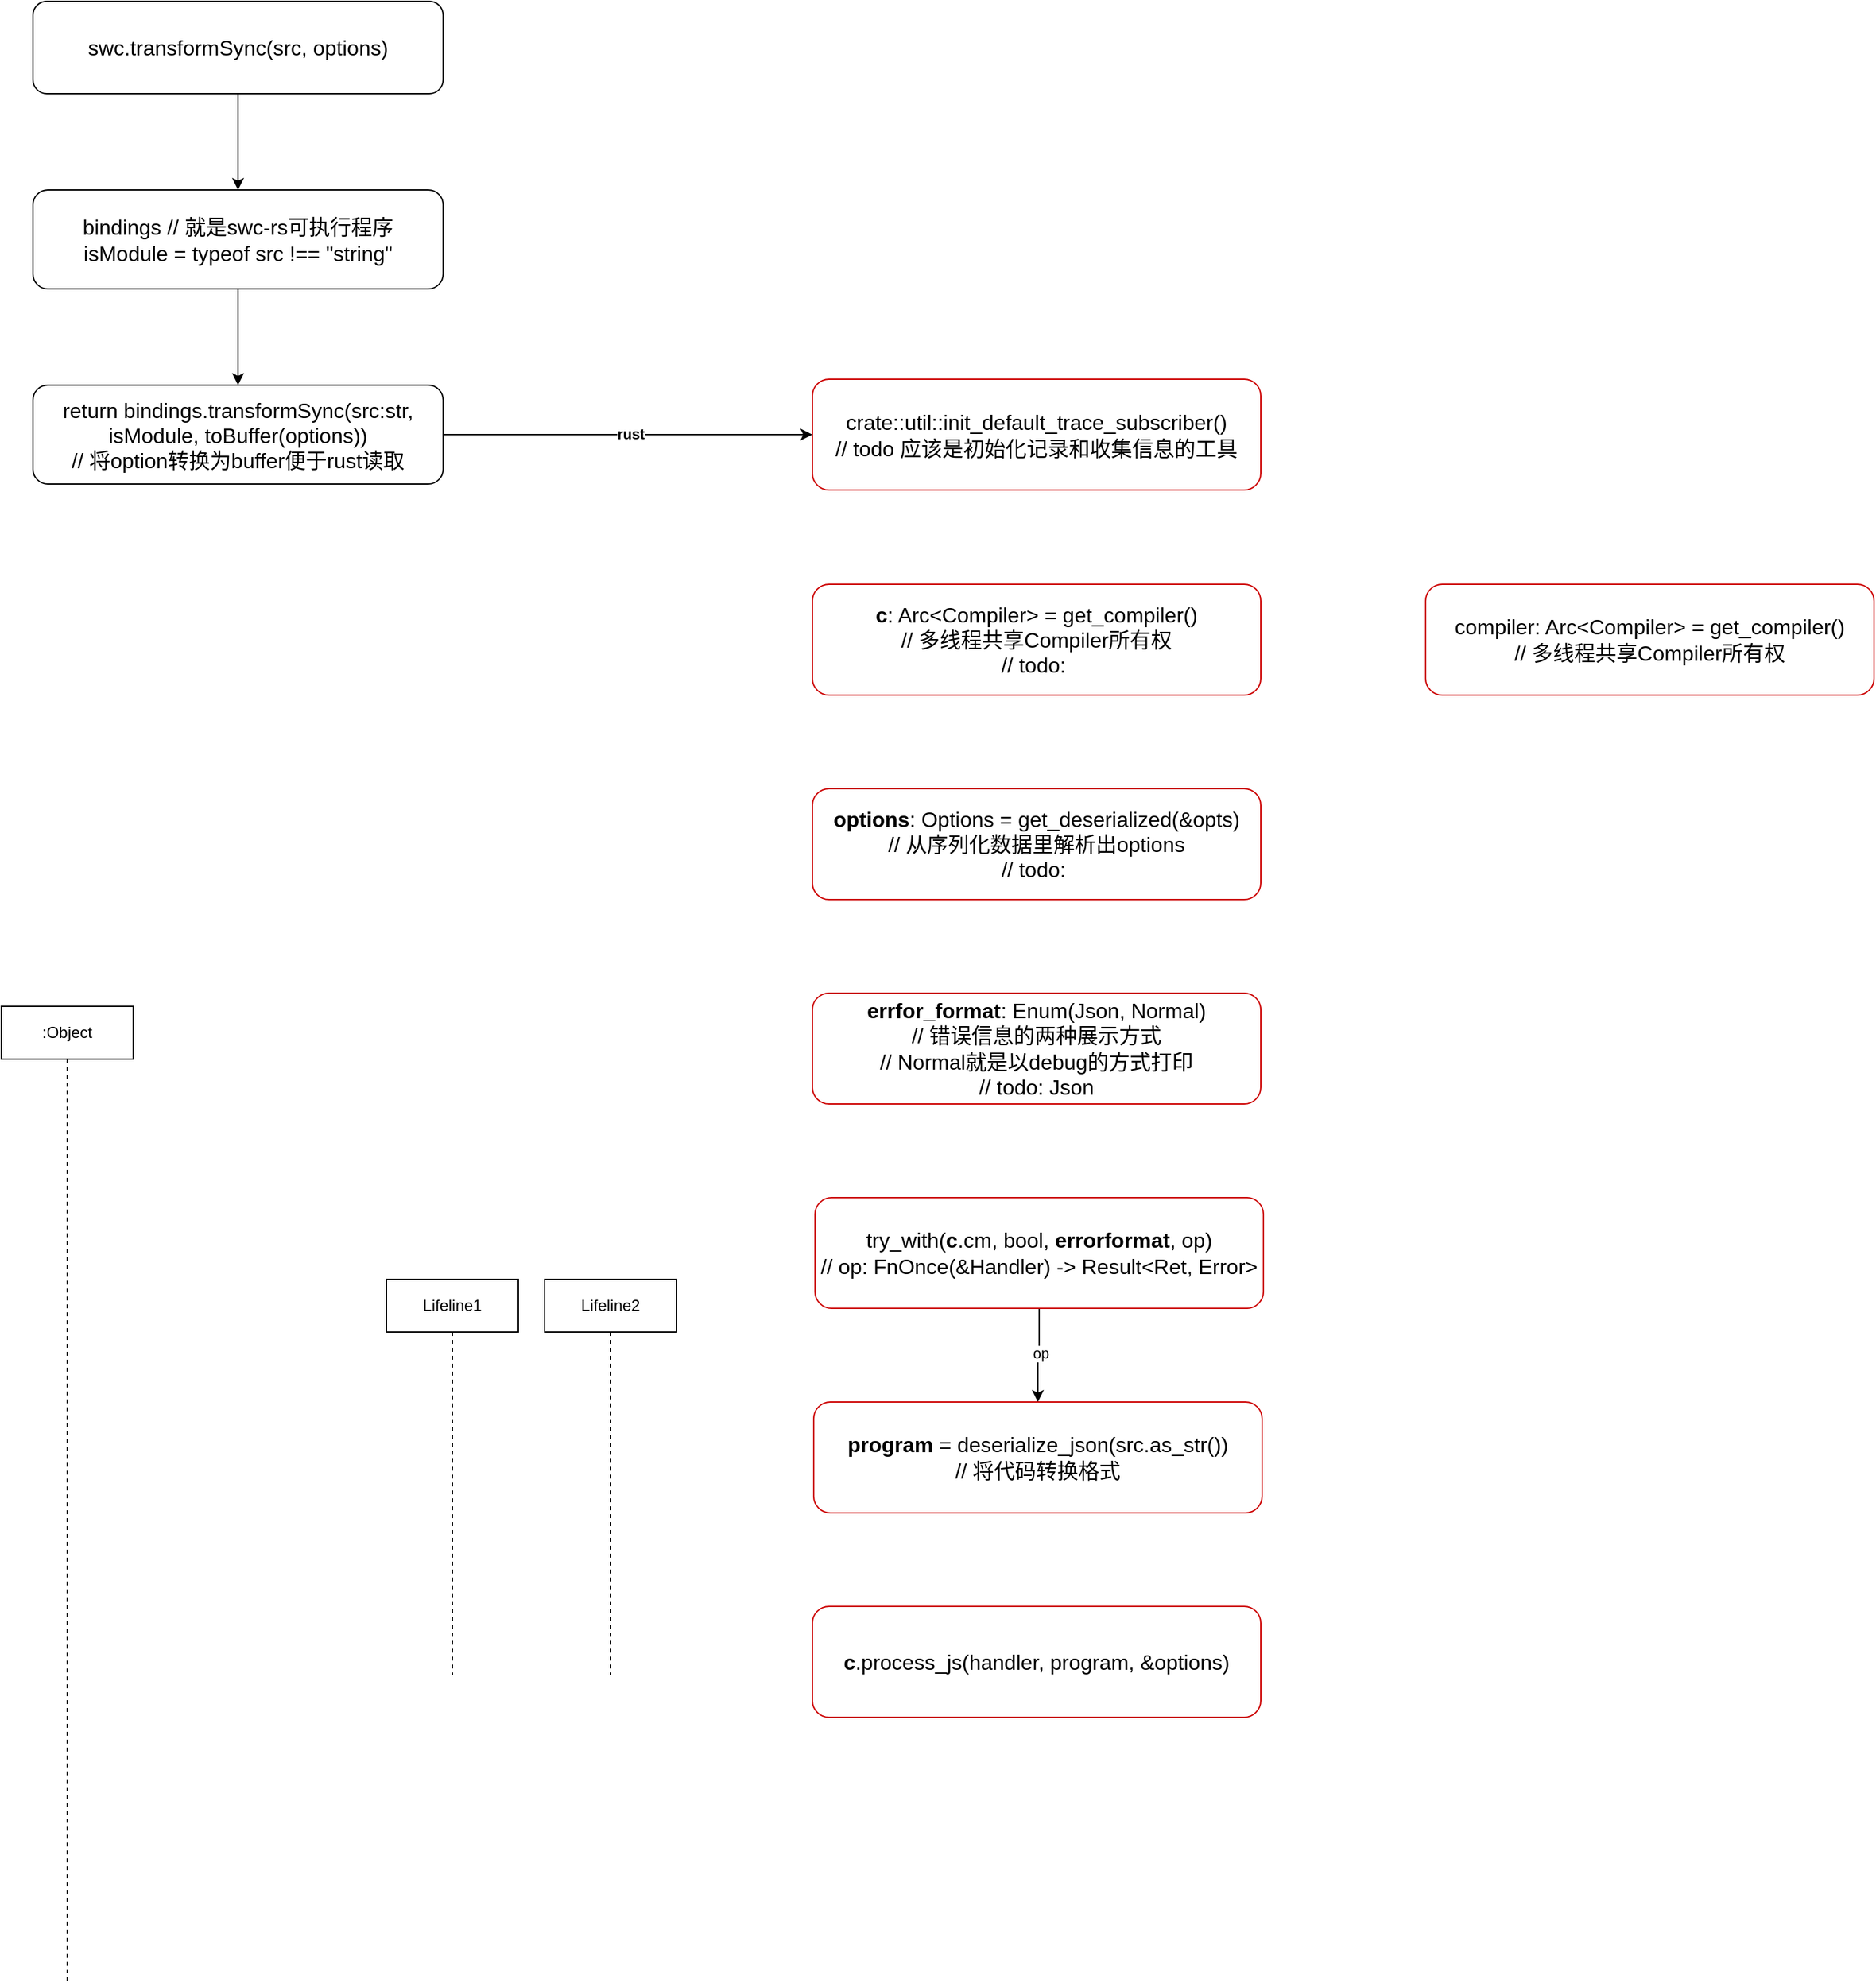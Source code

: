 <mxfile version="21.6.1" type="github">
  <diagram name="第 1 页" id="vicb9nob8JcBcUOfZWf1">
    <mxGraphModel dx="1030" dy="792" grid="0" gridSize="14" guides="1" tooltips="1" connect="1" arrows="1" fold="1" page="0" pageScale="1" pageWidth="827" pageHeight="1169" math="0" shadow="0">
      <root>
        <mxCell id="0" />
        <mxCell id="1" parent="0" />
        <mxCell id="tv0lrHKJMZ2K0MkYr-PI-4" style="edgeStyle=orthogonalEdgeStyle;rounded=0;orthogonalLoop=1;jettySize=auto;html=1;exitX=0.5;exitY=1;exitDx=0;exitDy=0;entryX=0.5;entryY=0;entryDx=0;entryDy=0;" edge="1" parent="1" source="_YY484bC7Gj4B44uen5N-1" target="tv0lrHKJMZ2K0MkYr-PI-1">
          <mxGeometry relative="1" as="geometry" />
        </mxCell>
        <mxCell id="_YY484bC7Gj4B44uen5N-1" value="&lt;font style=&quot;font-size: 16px;&quot;&gt;swc.transformSync(src, options)&lt;/font&gt;" style="rounded=1;whiteSpace=wrap;html=1;" parent="1" vertex="1">
          <mxGeometry x="519" y="212" width="311" height="70" as="geometry" />
        </mxCell>
        <mxCell id="tv0lrHKJMZ2K0MkYr-PI-5" style="edgeStyle=orthogonalEdgeStyle;rounded=0;orthogonalLoop=1;jettySize=auto;html=1;exitX=0.5;exitY=1;exitDx=0;exitDy=0;entryX=0.5;entryY=0;entryDx=0;entryDy=0;" edge="1" parent="1" source="tv0lrHKJMZ2K0MkYr-PI-1" target="tv0lrHKJMZ2K0MkYr-PI-2">
          <mxGeometry relative="1" as="geometry" />
        </mxCell>
        <mxCell id="tv0lrHKJMZ2K0MkYr-PI-1" value="&lt;font style=&quot;font-size: 16px;&quot;&gt;bindings // 就是swc-rs可执行程序&lt;br&gt;isModule = typeof src !== &quot;string&quot;&lt;br&gt;&lt;/font&gt;" style="rounded=1;whiteSpace=wrap;html=1;" vertex="1" parent="1">
          <mxGeometry x="519" y="355" width="311" height="75" as="geometry" />
        </mxCell>
        <mxCell id="tv0lrHKJMZ2K0MkYr-PI-7" style="edgeStyle=orthogonalEdgeStyle;rounded=0;orthogonalLoop=1;jettySize=auto;html=1;exitX=1;exitY=0.5;exitDx=0;exitDy=0;entryX=0;entryY=0.5;entryDx=0;entryDy=0;" edge="1" parent="1" source="tv0lrHKJMZ2K0MkYr-PI-2" target="tv0lrHKJMZ2K0MkYr-PI-6">
          <mxGeometry relative="1" as="geometry" />
        </mxCell>
        <mxCell id="tv0lrHKJMZ2K0MkYr-PI-8" value="rust" style="edgeLabel;html=1;align=center;verticalAlign=middle;resizable=0;points=[];fontStyle=1" vertex="1" connectable="0" parent="tv0lrHKJMZ2K0MkYr-PI-7">
          <mxGeometry x="0.015" y="-1" relative="1" as="geometry">
            <mxPoint y="-2" as="offset" />
          </mxGeometry>
        </mxCell>
        <mxCell id="tv0lrHKJMZ2K0MkYr-PI-2" value="&lt;font style=&quot;font-size: 16px;&quot;&gt;return bindings.transformSync(src:str,&lt;br&gt;isModule, toBuffer(options))&lt;br&gt;// 将option转换为buffer便于rust读取&lt;br&gt;&lt;/font&gt;" style="rounded=1;whiteSpace=wrap;html=1;" vertex="1" parent="1">
          <mxGeometry x="519" y="503" width="311" height="75" as="geometry" />
        </mxCell>
        <mxCell id="tv0lrHKJMZ2K0MkYr-PI-6" value="&lt;font style=&quot;font-size: 16px;&quot;&gt;crate::util::init_default_trace_subscriber()&lt;br&gt;// todo 应该是初始化记录和收集信息的工具&lt;br&gt;&lt;/font&gt;" style="rounded=1;whiteSpace=wrap;html=1;strokeColor=#CC0000;" vertex="1" parent="1">
          <mxGeometry x="1110" y="498.5" width="340" height="84" as="geometry" />
        </mxCell>
        <mxCell id="tv0lrHKJMZ2K0MkYr-PI-9" value="&lt;font style=&quot;font-size: 16px;&quot;&gt;&lt;b&gt;c&lt;/b&gt;: Arc&amp;lt;Compiler&amp;gt; = get_compiler()&lt;br&gt;// 多线程共享Compiler所有权&lt;br&gt;// todo:&amp;nbsp;&lt;br&gt;&lt;/font&gt;" style="rounded=1;whiteSpace=wrap;html=1;strokeColor=#CC0000;" vertex="1" parent="1">
          <mxGeometry x="1110" y="654" width="340" height="84" as="geometry" />
        </mxCell>
        <mxCell id="tv0lrHKJMZ2K0MkYr-PI-10" value="&lt;font style=&quot;font-size: 16px;&quot;&gt;compiler: Arc&amp;lt;Compiler&amp;gt; = get_compiler()&lt;br&gt;// 多线程共享Compiler所有权&lt;br&gt;&lt;/font&gt;" style="rounded=1;whiteSpace=wrap;html=1;strokeColor=#CC0000;" vertex="1" parent="1">
          <mxGeometry x="1575" y="654" width="340" height="84" as="geometry" />
        </mxCell>
        <mxCell id="tv0lrHKJMZ2K0MkYr-PI-11" value="&lt;font style=&quot;font-size: 16px;&quot;&gt;&lt;b&gt;options&lt;/b&gt;: Options = get_deserialized(&amp;amp;opts)&lt;br&gt;// 从序列化数据里解析出options&lt;br&gt;// todo:&amp;nbsp;&lt;br&gt;&lt;/font&gt;" style="rounded=1;whiteSpace=wrap;html=1;strokeColor=#CC0000;" vertex="1" parent="1">
          <mxGeometry x="1110" y="809" width="340" height="84" as="geometry" />
        </mxCell>
        <mxCell id="tv0lrHKJMZ2K0MkYr-PI-13" value="&lt;font style=&quot;font-size: 16px;&quot;&gt;&lt;b&gt;errfor_format&lt;/b&gt;: Enum(Json, Normal)&lt;br&gt;// 错误信息的两种展示方式&lt;br&gt;// Normal就是以debug的方式打印&lt;br&gt;// todo: Json&lt;br&gt;&lt;/font&gt;" style="rounded=1;whiteSpace=wrap;html=1;strokeColor=#CC0000;" vertex="1" parent="1">
          <mxGeometry x="1110" y="964" width="340" height="84" as="geometry" />
        </mxCell>
        <mxCell id="tv0lrHKJMZ2K0MkYr-PI-16" style="edgeStyle=orthogonalEdgeStyle;rounded=0;orthogonalLoop=1;jettySize=auto;html=1;exitX=0.5;exitY=1;exitDx=0;exitDy=0;entryX=0.5;entryY=0;entryDx=0;entryDy=0;" edge="1" parent="1" source="tv0lrHKJMZ2K0MkYr-PI-14" target="tv0lrHKJMZ2K0MkYr-PI-15">
          <mxGeometry relative="1" as="geometry" />
        </mxCell>
        <mxCell id="tv0lrHKJMZ2K0MkYr-PI-17" value="op" style="edgeLabel;html=1;align=center;verticalAlign=middle;resizable=0;points=[];" vertex="1" connectable="0" parent="tv0lrHKJMZ2K0MkYr-PI-16">
          <mxGeometry x="-0.057" y="1" relative="1" as="geometry">
            <mxPoint as="offset" />
          </mxGeometry>
        </mxCell>
        <mxCell id="tv0lrHKJMZ2K0MkYr-PI-14" value="&lt;font style=&quot;font-size: 16px;&quot;&gt;try_with(&lt;b&gt;c&lt;/b&gt;.cm, bool, &lt;b&gt;errorformat&lt;/b&gt;, op)&lt;br&gt;// op: FnOnce(&amp;amp;Handler) -&amp;gt; Result&amp;lt;Ret, Error&amp;gt;&lt;br&gt;&lt;/font&gt;" style="rounded=1;whiteSpace=wrap;html=1;strokeColor=#CC0000;" vertex="1" parent="1">
          <mxGeometry x="1112" y="1119" width="340" height="84" as="geometry" />
        </mxCell>
        <mxCell id="tv0lrHKJMZ2K0MkYr-PI-15" value="&lt;font style=&quot;font-size: 16px;&quot;&gt;&lt;b&gt;program&lt;/b&gt; = deserialize_json(src.as_str())&lt;br&gt;// 将代码转换格式&lt;br&gt;&lt;/font&gt;" style="rounded=1;whiteSpace=wrap;html=1;strokeColor=#CC0000;" vertex="1" parent="1">
          <mxGeometry x="1111" y="1274" width="340" height="84" as="geometry" />
        </mxCell>
        <mxCell id="tv0lrHKJMZ2K0MkYr-PI-18" value="&lt;font style=&quot;font-size: 16px;&quot;&gt;&lt;b&gt;c&lt;/b&gt;.process_js(handler, program, &amp;amp;options)&lt;br&gt;&lt;/font&gt;" style="rounded=1;whiteSpace=wrap;html=1;strokeColor=#CC0000;" vertex="1" parent="1">
          <mxGeometry x="1110" y="1429" width="340" height="84" as="geometry" />
        </mxCell>
        <mxCell id="tv0lrHKJMZ2K0MkYr-PI-26" value=":Object" style="shape=umlLifeline;perimeter=lifelinePerimeter;whiteSpace=wrap;html=1;container=1;dropTarget=0;collapsible=0;recursiveResize=0;outlineConnect=0;portConstraint=eastwest;newEdgeStyle={&quot;edgeStyle&quot;:&quot;elbowEdgeStyle&quot;,&quot;elbow&quot;:&quot;vertical&quot;,&quot;curved&quot;:0,&quot;rounded&quot;:0};" vertex="1" parent="1">
          <mxGeometry x="495" y="974" width="100" height="742" as="geometry" />
        </mxCell>
        <mxCell id="tv0lrHKJMZ2K0MkYr-PI-27" value="Lifeline1" style="shape=umlLifeline;perimeter=lifelinePerimeter;whiteSpace=wrap;html=1;container=1;dropTarget=0;collapsible=0;recursiveResize=0;outlineConnect=0;portConstraint=eastwest;newEdgeStyle={&quot;edgeStyle&quot;:&quot;elbowEdgeStyle&quot;,&quot;elbow&quot;:&quot;vertical&quot;,&quot;curved&quot;:0,&quot;rounded&quot;:0};" vertex="1" parent="1">
          <mxGeometry x="787" y="1181" width="100" height="300" as="geometry" />
        </mxCell>
        <mxCell id="tv0lrHKJMZ2K0MkYr-PI-28" value="Lifeline2" style="shape=umlLifeline;perimeter=lifelinePerimeter;whiteSpace=wrap;html=1;container=1;dropTarget=0;collapsible=0;recursiveResize=0;outlineConnect=0;portConstraint=eastwest;newEdgeStyle={&quot;edgeStyle&quot;:&quot;elbowEdgeStyle&quot;,&quot;elbow&quot;:&quot;vertical&quot;,&quot;curved&quot;:0,&quot;rounded&quot;:0};" vertex="1" parent="1">
          <mxGeometry x="907" y="1181" width="100" height="300" as="geometry" />
        </mxCell>
      </root>
    </mxGraphModel>
  </diagram>
</mxfile>
